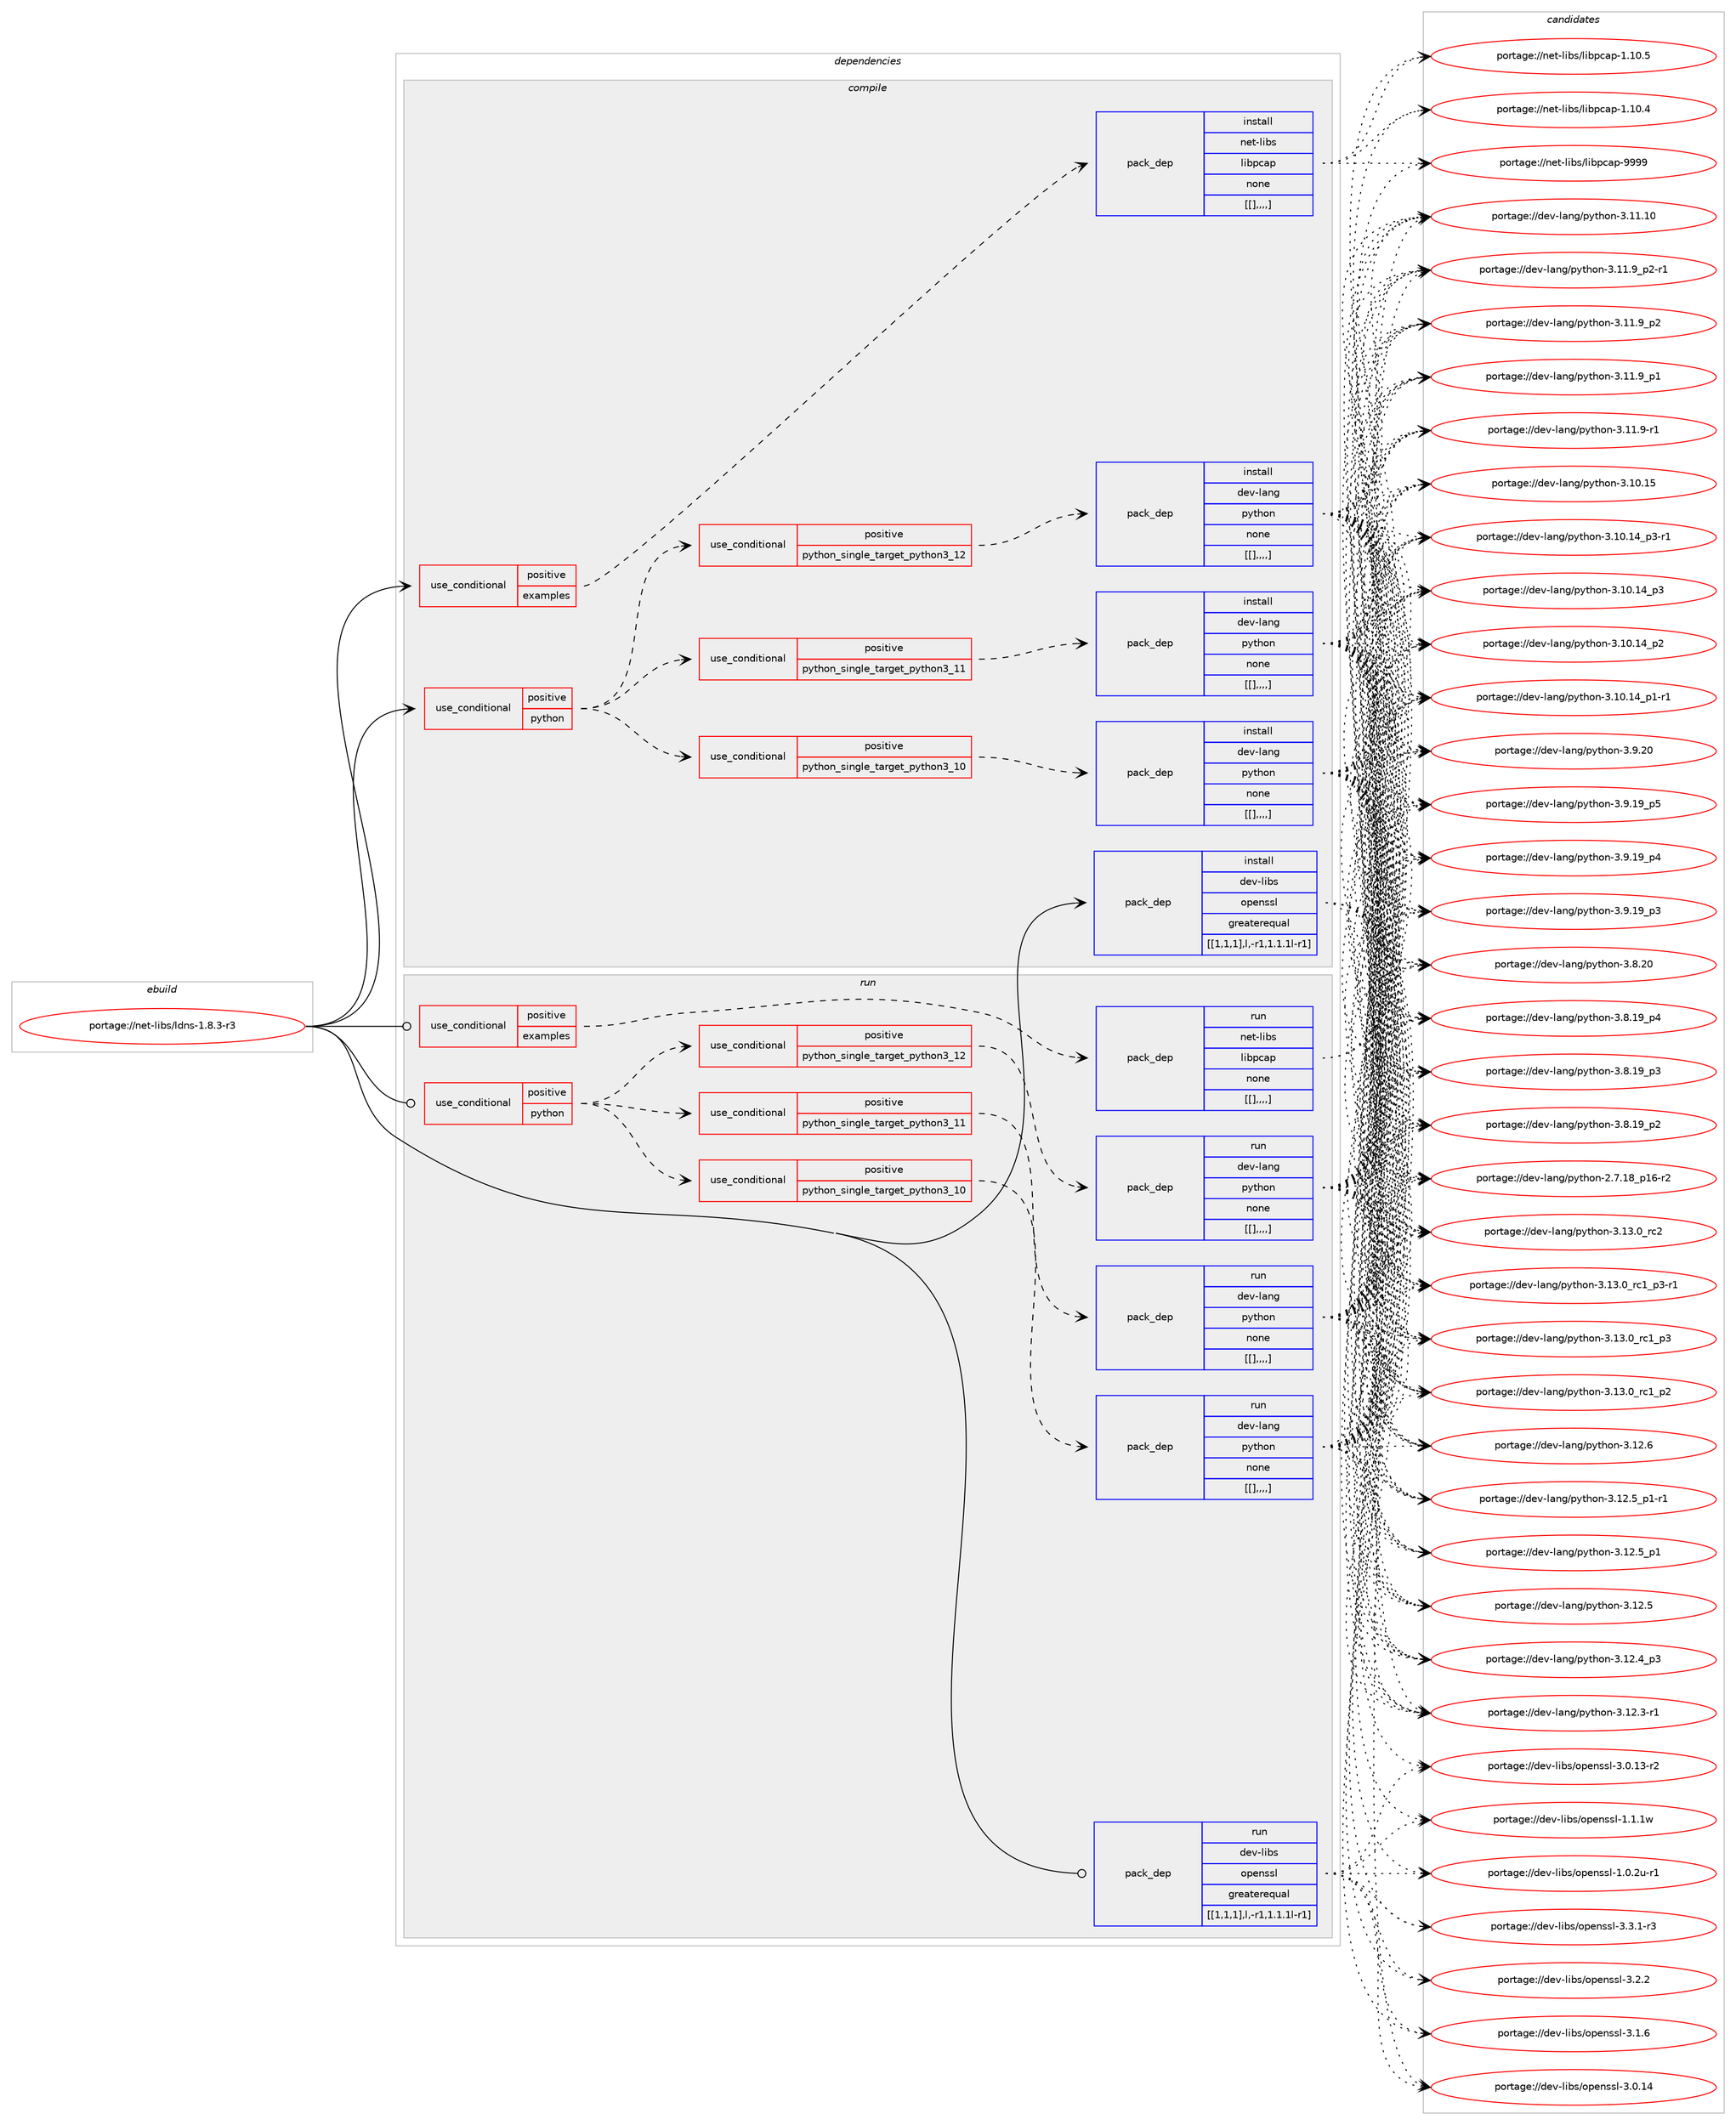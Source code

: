 digraph prolog {

# *************
# Graph options
# *************

newrank=true;
concentrate=true;
compound=true;
graph [rankdir=LR,fontname=Helvetica,fontsize=10,ranksep=1.5];#, ranksep=2.5, nodesep=0.2];
edge  [arrowhead=vee];
node  [fontname=Helvetica,fontsize=10];

# **********
# The ebuild
# **********

subgraph cluster_leftcol {
color=gray;
label=<<i>ebuild</i>>;
id [label="portage://net-libs/ldns-1.8.3-r3", color=red, width=4, href="../net-libs/ldns-1.8.3-r3.svg"];
}

# ****************
# The dependencies
# ****************

subgraph cluster_midcol {
color=gray;
label=<<i>dependencies</i>>;
subgraph cluster_compile {
fillcolor="#eeeeee";
style=filled;
label=<<i>compile</i>>;
subgraph cond98429 {
dependency378090 [label=<<TABLE BORDER="0" CELLBORDER="1" CELLSPACING="0" CELLPADDING="4"><TR><TD ROWSPAN="3" CELLPADDING="10">use_conditional</TD></TR><TR><TD>positive</TD></TR><TR><TD>examples</TD></TR></TABLE>>, shape=none, color=red];
subgraph pack276847 {
dependency378091 [label=<<TABLE BORDER="0" CELLBORDER="1" CELLSPACING="0" CELLPADDING="4" WIDTH="220"><TR><TD ROWSPAN="6" CELLPADDING="30">pack_dep</TD></TR><TR><TD WIDTH="110">install</TD></TR><TR><TD>net-libs</TD></TR><TR><TD>libpcap</TD></TR><TR><TD>none</TD></TR><TR><TD>[[],,,,]</TD></TR></TABLE>>, shape=none, color=blue];
}
dependency378090:e -> dependency378091:w [weight=20,style="dashed",arrowhead="vee"];
}
id:e -> dependency378090:w [weight=20,style="solid",arrowhead="vee"];
subgraph cond98430 {
dependency378092 [label=<<TABLE BORDER="0" CELLBORDER="1" CELLSPACING="0" CELLPADDING="4"><TR><TD ROWSPAN="3" CELLPADDING="10">use_conditional</TD></TR><TR><TD>positive</TD></TR><TR><TD>python</TD></TR></TABLE>>, shape=none, color=red];
subgraph cond98431 {
dependency378093 [label=<<TABLE BORDER="0" CELLBORDER="1" CELLSPACING="0" CELLPADDING="4"><TR><TD ROWSPAN="3" CELLPADDING="10">use_conditional</TD></TR><TR><TD>positive</TD></TR><TR><TD>python_single_target_python3_10</TD></TR></TABLE>>, shape=none, color=red];
subgraph pack276848 {
dependency378094 [label=<<TABLE BORDER="0" CELLBORDER="1" CELLSPACING="0" CELLPADDING="4" WIDTH="220"><TR><TD ROWSPAN="6" CELLPADDING="30">pack_dep</TD></TR><TR><TD WIDTH="110">install</TD></TR><TR><TD>dev-lang</TD></TR><TR><TD>python</TD></TR><TR><TD>none</TD></TR><TR><TD>[[],,,,]</TD></TR></TABLE>>, shape=none, color=blue];
}
dependency378093:e -> dependency378094:w [weight=20,style="dashed",arrowhead="vee"];
}
dependency378092:e -> dependency378093:w [weight=20,style="dashed",arrowhead="vee"];
subgraph cond98432 {
dependency378095 [label=<<TABLE BORDER="0" CELLBORDER="1" CELLSPACING="0" CELLPADDING="4"><TR><TD ROWSPAN="3" CELLPADDING="10">use_conditional</TD></TR><TR><TD>positive</TD></TR><TR><TD>python_single_target_python3_11</TD></TR></TABLE>>, shape=none, color=red];
subgraph pack276849 {
dependency378096 [label=<<TABLE BORDER="0" CELLBORDER="1" CELLSPACING="0" CELLPADDING="4" WIDTH="220"><TR><TD ROWSPAN="6" CELLPADDING="30">pack_dep</TD></TR><TR><TD WIDTH="110">install</TD></TR><TR><TD>dev-lang</TD></TR><TR><TD>python</TD></TR><TR><TD>none</TD></TR><TR><TD>[[],,,,]</TD></TR></TABLE>>, shape=none, color=blue];
}
dependency378095:e -> dependency378096:w [weight=20,style="dashed",arrowhead="vee"];
}
dependency378092:e -> dependency378095:w [weight=20,style="dashed",arrowhead="vee"];
subgraph cond98433 {
dependency378097 [label=<<TABLE BORDER="0" CELLBORDER="1" CELLSPACING="0" CELLPADDING="4"><TR><TD ROWSPAN="3" CELLPADDING="10">use_conditional</TD></TR><TR><TD>positive</TD></TR><TR><TD>python_single_target_python3_12</TD></TR></TABLE>>, shape=none, color=red];
subgraph pack276850 {
dependency378098 [label=<<TABLE BORDER="0" CELLBORDER="1" CELLSPACING="0" CELLPADDING="4" WIDTH="220"><TR><TD ROWSPAN="6" CELLPADDING="30">pack_dep</TD></TR><TR><TD WIDTH="110">install</TD></TR><TR><TD>dev-lang</TD></TR><TR><TD>python</TD></TR><TR><TD>none</TD></TR><TR><TD>[[],,,,]</TD></TR></TABLE>>, shape=none, color=blue];
}
dependency378097:e -> dependency378098:w [weight=20,style="dashed",arrowhead="vee"];
}
dependency378092:e -> dependency378097:w [weight=20,style="dashed",arrowhead="vee"];
}
id:e -> dependency378092:w [weight=20,style="solid",arrowhead="vee"];
subgraph pack276851 {
dependency378099 [label=<<TABLE BORDER="0" CELLBORDER="1" CELLSPACING="0" CELLPADDING="4" WIDTH="220"><TR><TD ROWSPAN="6" CELLPADDING="30">pack_dep</TD></TR><TR><TD WIDTH="110">install</TD></TR><TR><TD>dev-libs</TD></TR><TR><TD>openssl</TD></TR><TR><TD>greaterequal</TD></TR><TR><TD>[[1,1,1],l,-r1,1.1.1l-r1]</TD></TR></TABLE>>, shape=none, color=blue];
}
id:e -> dependency378099:w [weight=20,style="solid",arrowhead="vee"];
}
subgraph cluster_compileandrun {
fillcolor="#eeeeee";
style=filled;
label=<<i>compile and run</i>>;
}
subgraph cluster_run {
fillcolor="#eeeeee";
style=filled;
label=<<i>run</i>>;
subgraph cond98434 {
dependency378100 [label=<<TABLE BORDER="0" CELLBORDER="1" CELLSPACING="0" CELLPADDING="4"><TR><TD ROWSPAN="3" CELLPADDING="10">use_conditional</TD></TR><TR><TD>positive</TD></TR><TR><TD>examples</TD></TR></TABLE>>, shape=none, color=red];
subgraph pack276852 {
dependency378101 [label=<<TABLE BORDER="0" CELLBORDER="1" CELLSPACING="0" CELLPADDING="4" WIDTH="220"><TR><TD ROWSPAN="6" CELLPADDING="30">pack_dep</TD></TR><TR><TD WIDTH="110">run</TD></TR><TR><TD>net-libs</TD></TR><TR><TD>libpcap</TD></TR><TR><TD>none</TD></TR><TR><TD>[[],,,,]</TD></TR></TABLE>>, shape=none, color=blue];
}
dependency378100:e -> dependency378101:w [weight=20,style="dashed",arrowhead="vee"];
}
id:e -> dependency378100:w [weight=20,style="solid",arrowhead="odot"];
subgraph cond98435 {
dependency378102 [label=<<TABLE BORDER="0" CELLBORDER="1" CELLSPACING="0" CELLPADDING="4"><TR><TD ROWSPAN="3" CELLPADDING="10">use_conditional</TD></TR><TR><TD>positive</TD></TR><TR><TD>python</TD></TR></TABLE>>, shape=none, color=red];
subgraph cond98436 {
dependency378103 [label=<<TABLE BORDER="0" CELLBORDER="1" CELLSPACING="0" CELLPADDING="4"><TR><TD ROWSPAN="3" CELLPADDING="10">use_conditional</TD></TR><TR><TD>positive</TD></TR><TR><TD>python_single_target_python3_10</TD></TR></TABLE>>, shape=none, color=red];
subgraph pack276853 {
dependency378104 [label=<<TABLE BORDER="0" CELLBORDER="1" CELLSPACING="0" CELLPADDING="4" WIDTH="220"><TR><TD ROWSPAN="6" CELLPADDING="30">pack_dep</TD></TR><TR><TD WIDTH="110">run</TD></TR><TR><TD>dev-lang</TD></TR><TR><TD>python</TD></TR><TR><TD>none</TD></TR><TR><TD>[[],,,,]</TD></TR></TABLE>>, shape=none, color=blue];
}
dependency378103:e -> dependency378104:w [weight=20,style="dashed",arrowhead="vee"];
}
dependency378102:e -> dependency378103:w [weight=20,style="dashed",arrowhead="vee"];
subgraph cond98437 {
dependency378105 [label=<<TABLE BORDER="0" CELLBORDER="1" CELLSPACING="0" CELLPADDING="4"><TR><TD ROWSPAN="3" CELLPADDING="10">use_conditional</TD></TR><TR><TD>positive</TD></TR><TR><TD>python_single_target_python3_11</TD></TR></TABLE>>, shape=none, color=red];
subgraph pack276854 {
dependency378106 [label=<<TABLE BORDER="0" CELLBORDER="1" CELLSPACING="0" CELLPADDING="4" WIDTH="220"><TR><TD ROWSPAN="6" CELLPADDING="30">pack_dep</TD></TR><TR><TD WIDTH="110">run</TD></TR><TR><TD>dev-lang</TD></TR><TR><TD>python</TD></TR><TR><TD>none</TD></TR><TR><TD>[[],,,,]</TD></TR></TABLE>>, shape=none, color=blue];
}
dependency378105:e -> dependency378106:w [weight=20,style="dashed",arrowhead="vee"];
}
dependency378102:e -> dependency378105:w [weight=20,style="dashed",arrowhead="vee"];
subgraph cond98438 {
dependency378107 [label=<<TABLE BORDER="0" CELLBORDER="1" CELLSPACING="0" CELLPADDING="4"><TR><TD ROWSPAN="3" CELLPADDING="10">use_conditional</TD></TR><TR><TD>positive</TD></TR><TR><TD>python_single_target_python3_12</TD></TR></TABLE>>, shape=none, color=red];
subgraph pack276855 {
dependency378108 [label=<<TABLE BORDER="0" CELLBORDER="1" CELLSPACING="0" CELLPADDING="4" WIDTH="220"><TR><TD ROWSPAN="6" CELLPADDING="30">pack_dep</TD></TR><TR><TD WIDTH="110">run</TD></TR><TR><TD>dev-lang</TD></TR><TR><TD>python</TD></TR><TR><TD>none</TD></TR><TR><TD>[[],,,,]</TD></TR></TABLE>>, shape=none, color=blue];
}
dependency378107:e -> dependency378108:w [weight=20,style="dashed",arrowhead="vee"];
}
dependency378102:e -> dependency378107:w [weight=20,style="dashed",arrowhead="vee"];
}
id:e -> dependency378102:w [weight=20,style="solid",arrowhead="odot"];
subgraph pack276856 {
dependency378109 [label=<<TABLE BORDER="0" CELLBORDER="1" CELLSPACING="0" CELLPADDING="4" WIDTH="220"><TR><TD ROWSPAN="6" CELLPADDING="30">pack_dep</TD></TR><TR><TD WIDTH="110">run</TD></TR><TR><TD>dev-libs</TD></TR><TR><TD>openssl</TD></TR><TR><TD>greaterequal</TD></TR><TR><TD>[[1,1,1],l,-r1,1.1.1l-r1]</TD></TR></TABLE>>, shape=none, color=blue];
}
id:e -> dependency378109:w [weight=20,style="solid",arrowhead="odot"];
}
}

# **************
# The candidates
# **************

subgraph cluster_choices {
rank=same;
color=gray;
label=<<i>candidates</i>>;

subgraph choice276847 {
color=black;
nodesep=1;
choice1101011164510810598115471081059811299971124557575757 [label="portage://net-libs/libpcap-9999", color=red, width=4,href="../net-libs/libpcap-9999.svg"];
choice11010111645108105981154710810598112999711245494649484653 [label="portage://net-libs/libpcap-1.10.5", color=red, width=4,href="../net-libs/libpcap-1.10.5.svg"];
choice11010111645108105981154710810598112999711245494649484652 [label="portage://net-libs/libpcap-1.10.4", color=red, width=4,href="../net-libs/libpcap-1.10.4.svg"];
dependency378091:e -> choice1101011164510810598115471081059811299971124557575757:w [style=dotted,weight="100"];
dependency378091:e -> choice11010111645108105981154710810598112999711245494649484653:w [style=dotted,weight="100"];
dependency378091:e -> choice11010111645108105981154710810598112999711245494649484652:w [style=dotted,weight="100"];
}
subgraph choice276848 {
color=black;
nodesep=1;
choice10010111845108971101034711212111610411111045514649514648951149950 [label="portage://dev-lang/python-3.13.0_rc2", color=red, width=4,href="../dev-lang/python-3.13.0_rc2.svg"];
choice1001011184510897110103471121211161041111104551464951464895114994995112514511449 [label="portage://dev-lang/python-3.13.0_rc1_p3-r1", color=red, width=4,href="../dev-lang/python-3.13.0_rc1_p3-r1.svg"];
choice100101118451089711010347112121116104111110455146495146489511499499511251 [label="portage://dev-lang/python-3.13.0_rc1_p3", color=red, width=4,href="../dev-lang/python-3.13.0_rc1_p3.svg"];
choice100101118451089711010347112121116104111110455146495146489511499499511250 [label="portage://dev-lang/python-3.13.0_rc1_p2", color=red, width=4,href="../dev-lang/python-3.13.0_rc1_p2.svg"];
choice10010111845108971101034711212111610411111045514649504654 [label="portage://dev-lang/python-3.12.6", color=red, width=4,href="../dev-lang/python-3.12.6.svg"];
choice1001011184510897110103471121211161041111104551464950465395112494511449 [label="portage://dev-lang/python-3.12.5_p1-r1", color=red, width=4,href="../dev-lang/python-3.12.5_p1-r1.svg"];
choice100101118451089711010347112121116104111110455146495046539511249 [label="portage://dev-lang/python-3.12.5_p1", color=red, width=4,href="../dev-lang/python-3.12.5_p1.svg"];
choice10010111845108971101034711212111610411111045514649504653 [label="portage://dev-lang/python-3.12.5", color=red, width=4,href="../dev-lang/python-3.12.5.svg"];
choice100101118451089711010347112121116104111110455146495046529511251 [label="portage://dev-lang/python-3.12.4_p3", color=red, width=4,href="../dev-lang/python-3.12.4_p3.svg"];
choice100101118451089711010347112121116104111110455146495046514511449 [label="portage://dev-lang/python-3.12.3-r1", color=red, width=4,href="../dev-lang/python-3.12.3-r1.svg"];
choice1001011184510897110103471121211161041111104551464949464948 [label="portage://dev-lang/python-3.11.10", color=red, width=4,href="../dev-lang/python-3.11.10.svg"];
choice1001011184510897110103471121211161041111104551464949465795112504511449 [label="portage://dev-lang/python-3.11.9_p2-r1", color=red, width=4,href="../dev-lang/python-3.11.9_p2-r1.svg"];
choice100101118451089711010347112121116104111110455146494946579511250 [label="portage://dev-lang/python-3.11.9_p2", color=red, width=4,href="../dev-lang/python-3.11.9_p2.svg"];
choice100101118451089711010347112121116104111110455146494946579511249 [label="portage://dev-lang/python-3.11.9_p1", color=red, width=4,href="../dev-lang/python-3.11.9_p1.svg"];
choice100101118451089711010347112121116104111110455146494946574511449 [label="portage://dev-lang/python-3.11.9-r1", color=red, width=4,href="../dev-lang/python-3.11.9-r1.svg"];
choice1001011184510897110103471121211161041111104551464948464953 [label="portage://dev-lang/python-3.10.15", color=red, width=4,href="../dev-lang/python-3.10.15.svg"];
choice100101118451089711010347112121116104111110455146494846495295112514511449 [label="portage://dev-lang/python-3.10.14_p3-r1", color=red, width=4,href="../dev-lang/python-3.10.14_p3-r1.svg"];
choice10010111845108971101034711212111610411111045514649484649529511251 [label="portage://dev-lang/python-3.10.14_p3", color=red, width=4,href="../dev-lang/python-3.10.14_p3.svg"];
choice10010111845108971101034711212111610411111045514649484649529511250 [label="portage://dev-lang/python-3.10.14_p2", color=red, width=4,href="../dev-lang/python-3.10.14_p2.svg"];
choice100101118451089711010347112121116104111110455146494846495295112494511449 [label="portage://dev-lang/python-3.10.14_p1-r1", color=red, width=4,href="../dev-lang/python-3.10.14_p1-r1.svg"];
choice10010111845108971101034711212111610411111045514657465048 [label="portage://dev-lang/python-3.9.20", color=red, width=4,href="../dev-lang/python-3.9.20.svg"];
choice100101118451089711010347112121116104111110455146574649579511253 [label="portage://dev-lang/python-3.9.19_p5", color=red, width=4,href="../dev-lang/python-3.9.19_p5.svg"];
choice100101118451089711010347112121116104111110455146574649579511252 [label="portage://dev-lang/python-3.9.19_p4", color=red, width=4,href="../dev-lang/python-3.9.19_p4.svg"];
choice100101118451089711010347112121116104111110455146574649579511251 [label="portage://dev-lang/python-3.9.19_p3", color=red, width=4,href="../dev-lang/python-3.9.19_p3.svg"];
choice10010111845108971101034711212111610411111045514656465048 [label="portage://dev-lang/python-3.8.20", color=red, width=4,href="../dev-lang/python-3.8.20.svg"];
choice100101118451089711010347112121116104111110455146564649579511252 [label="portage://dev-lang/python-3.8.19_p4", color=red, width=4,href="../dev-lang/python-3.8.19_p4.svg"];
choice100101118451089711010347112121116104111110455146564649579511251 [label="portage://dev-lang/python-3.8.19_p3", color=red, width=4,href="../dev-lang/python-3.8.19_p3.svg"];
choice100101118451089711010347112121116104111110455146564649579511250 [label="portage://dev-lang/python-3.8.19_p2", color=red, width=4,href="../dev-lang/python-3.8.19_p2.svg"];
choice100101118451089711010347112121116104111110455046554649569511249544511450 [label="portage://dev-lang/python-2.7.18_p16-r2", color=red, width=4,href="../dev-lang/python-2.7.18_p16-r2.svg"];
dependency378094:e -> choice10010111845108971101034711212111610411111045514649514648951149950:w [style=dotted,weight="100"];
dependency378094:e -> choice1001011184510897110103471121211161041111104551464951464895114994995112514511449:w [style=dotted,weight="100"];
dependency378094:e -> choice100101118451089711010347112121116104111110455146495146489511499499511251:w [style=dotted,weight="100"];
dependency378094:e -> choice100101118451089711010347112121116104111110455146495146489511499499511250:w [style=dotted,weight="100"];
dependency378094:e -> choice10010111845108971101034711212111610411111045514649504654:w [style=dotted,weight="100"];
dependency378094:e -> choice1001011184510897110103471121211161041111104551464950465395112494511449:w [style=dotted,weight="100"];
dependency378094:e -> choice100101118451089711010347112121116104111110455146495046539511249:w [style=dotted,weight="100"];
dependency378094:e -> choice10010111845108971101034711212111610411111045514649504653:w [style=dotted,weight="100"];
dependency378094:e -> choice100101118451089711010347112121116104111110455146495046529511251:w [style=dotted,weight="100"];
dependency378094:e -> choice100101118451089711010347112121116104111110455146495046514511449:w [style=dotted,weight="100"];
dependency378094:e -> choice1001011184510897110103471121211161041111104551464949464948:w [style=dotted,weight="100"];
dependency378094:e -> choice1001011184510897110103471121211161041111104551464949465795112504511449:w [style=dotted,weight="100"];
dependency378094:e -> choice100101118451089711010347112121116104111110455146494946579511250:w [style=dotted,weight="100"];
dependency378094:e -> choice100101118451089711010347112121116104111110455146494946579511249:w [style=dotted,weight="100"];
dependency378094:e -> choice100101118451089711010347112121116104111110455146494946574511449:w [style=dotted,weight="100"];
dependency378094:e -> choice1001011184510897110103471121211161041111104551464948464953:w [style=dotted,weight="100"];
dependency378094:e -> choice100101118451089711010347112121116104111110455146494846495295112514511449:w [style=dotted,weight="100"];
dependency378094:e -> choice10010111845108971101034711212111610411111045514649484649529511251:w [style=dotted,weight="100"];
dependency378094:e -> choice10010111845108971101034711212111610411111045514649484649529511250:w [style=dotted,weight="100"];
dependency378094:e -> choice100101118451089711010347112121116104111110455146494846495295112494511449:w [style=dotted,weight="100"];
dependency378094:e -> choice10010111845108971101034711212111610411111045514657465048:w [style=dotted,weight="100"];
dependency378094:e -> choice100101118451089711010347112121116104111110455146574649579511253:w [style=dotted,weight="100"];
dependency378094:e -> choice100101118451089711010347112121116104111110455146574649579511252:w [style=dotted,weight="100"];
dependency378094:e -> choice100101118451089711010347112121116104111110455146574649579511251:w [style=dotted,weight="100"];
dependency378094:e -> choice10010111845108971101034711212111610411111045514656465048:w [style=dotted,weight="100"];
dependency378094:e -> choice100101118451089711010347112121116104111110455146564649579511252:w [style=dotted,weight="100"];
dependency378094:e -> choice100101118451089711010347112121116104111110455146564649579511251:w [style=dotted,weight="100"];
dependency378094:e -> choice100101118451089711010347112121116104111110455146564649579511250:w [style=dotted,weight="100"];
dependency378094:e -> choice100101118451089711010347112121116104111110455046554649569511249544511450:w [style=dotted,weight="100"];
}
subgraph choice276849 {
color=black;
nodesep=1;
choice10010111845108971101034711212111610411111045514649514648951149950 [label="portage://dev-lang/python-3.13.0_rc2", color=red, width=4,href="../dev-lang/python-3.13.0_rc2.svg"];
choice1001011184510897110103471121211161041111104551464951464895114994995112514511449 [label="portage://dev-lang/python-3.13.0_rc1_p3-r1", color=red, width=4,href="../dev-lang/python-3.13.0_rc1_p3-r1.svg"];
choice100101118451089711010347112121116104111110455146495146489511499499511251 [label="portage://dev-lang/python-3.13.0_rc1_p3", color=red, width=4,href="../dev-lang/python-3.13.0_rc1_p3.svg"];
choice100101118451089711010347112121116104111110455146495146489511499499511250 [label="portage://dev-lang/python-3.13.0_rc1_p2", color=red, width=4,href="../dev-lang/python-3.13.0_rc1_p2.svg"];
choice10010111845108971101034711212111610411111045514649504654 [label="portage://dev-lang/python-3.12.6", color=red, width=4,href="../dev-lang/python-3.12.6.svg"];
choice1001011184510897110103471121211161041111104551464950465395112494511449 [label="portage://dev-lang/python-3.12.5_p1-r1", color=red, width=4,href="../dev-lang/python-3.12.5_p1-r1.svg"];
choice100101118451089711010347112121116104111110455146495046539511249 [label="portage://dev-lang/python-3.12.5_p1", color=red, width=4,href="../dev-lang/python-3.12.5_p1.svg"];
choice10010111845108971101034711212111610411111045514649504653 [label="portage://dev-lang/python-3.12.5", color=red, width=4,href="../dev-lang/python-3.12.5.svg"];
choice100101118451089711010347112121116104111110455146495046529511251 [label="portage://dev-lang/python-3.12.4_p3", color=red, width=4,href="../dev-lang/python-3.12.4_p3.svg"];
choice100101118451089711010347112121116104111110455146495046514511449 [label="portage://dev-lang/python-3.12.3-r1", color=red, width=4,href="../dev-lang/python-3.12.3-r1.svg"];
choice1001011184510897110103471121211161041111104551464949464948 [label="portage://dev-lang/python-3.11.10", color=red, width=4,href="../dev-lang/python-3.11.10.svg"];
choice1001011184510897110103471121211161041111104551464949465795112504511449 [label="portage://dev-lang/python-3.11.9_p2-r1", color=red, width=4,href="../dev-lang/python-3.11.9_p2-r1.svg"];
choice100101118451089711010347112121116104111110455146494946579511250 [label="portage://dev-lang/python-3.11.9_p2", color=red, width=4,href="../dev-lang/python-3.11.9_p2.svg"];
choice100101118451089711010347112121116104111110455146494946579511249 [label="portage://dev-lang/python-3.11.9_p1", color=red, width=4,href="../dev-lang/python-3.11.9_p1.svg"];
choice100101118451089711010347112121116104111110455146494946574511449 [label="portage://dev-lang/python-3.11.9-r1", color=red, width=4,href="../dev-lang/python-3.11.9-r1.svg"];
choice1001011184510897110103471121211161041111104551464948464953 [label="portage://dev-lang/python-3.10.15", color=red, width=4,href="../dev-lang/python-3.10.15.svg"];
choice100101118451089711010347112121116104111110455146494846495295112514511449 [label="portage://dev-lang/python-3.10.14_p3-r1", color=red, width=4,href="../dev-lang/python-3.10.14_p3-r1.svg"];
choice10010111845108971101034711212111610411111045514649484649529511251 [label="portage://dev-lang/python-3.10.14_p3", color=red, width=4,href="../dev-lang/python-3.10.14_p3.svg"];
choice10010111845108971101034711212111610411111045514649484649529511250 [label="portage://dev-lang/python-3.10.14_p2", color=red, width=4,href="../dev-lang/python-3.10.14_p2.svg"];
choice100101118451089711010347112121116104111110455146494846495295112494511449 [label="portage://dev-lang/python-3.10.14_p1-r1", color=red, width=4,href="../dev-lang/python-3.10.14_p1-r1.svg"];
choice10010111845108971101034711212111610411111045514657465048 [label="portage://dev-lang/python-3.9.20", color=red, width=4,href="../dev-lang/python-3.9.20.svg"];
choice100101118451089711010347112121116104111110455146574649579511253 [label="portage://dev-lang/python-3.9.19_p5", color=red, width=4,href="../dev-lang/python-3.9.19_p5.svg"];
choice100101118451089711010347112121116104111110455146574649579511252 [label="portage://dev-lang/python-3.9.19_p4", color=red, width=4,href="../dev-lang/python-3.9.19_p4.svg"];
choice100101118451089711010347112121116104111110455146574649579511251 [label="portage://dev-lang/python-3.9.19_p3", color=red, width=4,href="../dev-lang/python-3.9.19_p3.svg"];
choice10010111845108971101034711212111610411111045514656465048 [label="portage://dev-lang/python-3.8.20", color=red, width=4,href="../dev-lang/python-3.8.20.svg"];
choice100101118451089711010347112121116104111110455146564649579511252 [label="portage://dev-lang/python-3.8.19_p4", color=red, width=4,href="../dev-lang/python-3.8.19_p4.svg"];
choice100101118451089711010347112121116104111110455146564649579511251 [label="portage://dev-lang/python-3.8.19_p3", color=red, width=4,href="../dev-lang/python-3.8.19_p3.svg"];
choice100101118451089711010347112121116104111110455146564649579511250 [label="portage://dev-lang/python-3.8.19_p2", color=red, width=4,href="../dev-lang/python-3.8.19_p2.svg"];
choice100101118451089711010347112121116104111110455046554649569511249544511450 [label="portage://dev-lang/python-2.7.18_p16-r2", color=red, width=4,href="../dev-lang/python-2.7.18_p16-r2.svg"];
dependency378096:e -> choice10010111845108971101034711212111610411111045514649514648951149950:w [style=dotted,weight="100"];
dependency378096:e -> choice1001011184510897110103471121211161041111104551464951464895114994995112514511449:w [style=dotted,weight="100"];
dependency378096:e -> choice100101118451089711010347112121116104111110455146495146489511499499511251:w [style=dotted,weight="100"];
dependency378096:e -> choice100101118451089711010347112121116104111110455146495146489511499499511250:w [style=dotted,weight="100"];
dependency378096:e -> choice10010111845108971101034711212111610411111045514649504654:w [style=dotted,weight="100"];
dependency378096:e -> choice1001011184510897110103471121211161041111104551464950465395112494511449:w [style=dotted,weight="100"];
dependency378096:e -> choice100101118451089711010347112121116104111110455146495046539511249:w [style=dotted,weight="100"];
dependency378096:e -> choice10010111845108971101034711212111610411111045514649504653:w [style=dotted,weight="100"];
dependency378096:e -> choice100101118451089711010347112121116104111110455146495046529511251:w [style=dotted,weight="100"];
dependency378096:e -> choice100101118451089711010347112121116104111110455146495046514511449:w [style=dotted,weight="100"];
dependency378096:e -> choice1001011184510897110103471121211161041111104551464949464948:w [style=dotted,weight="100"];
dependency378096:e -> choice1001011184510897110103471121211161041111104551464949465795112504511449:w [style=dotted,weight="100"];
dependency378096:e -> choice100101118451089711010347112121116104111110455146494946579511250:w [style=dotted,weight="100"];
dependency378096:e -> choice100101118451089711010347112121116104111110455146494946579511249:w [style=dotted,weight="100"];
dependency378096:e -> choice100101118451089711010347112121116104111110455146494946574511449:w [style=dotted,weight="100"];
dependency378096:e -> choice1001011184510897110103471121211161041111104551464948464953:w [style=dotted,weight="100"];
dependency378096:e -> choice100101118451089711010347112121116104111110455146494846495295112514511449:w [style=dotted,weight="100"];
dependency378096:e -> choice10010111845108971101034711212111610411111045514649484649529511251:w [style=dotted,weight="100"];
dependency378096:e -> choice10010111845108971101034711212111610411111045514649484649529511250:w [style=dotted,weight="100"];
dependency378096:e -> choice100101118451089711010347112121116104111110455146494846495295112494511449:w [style=dotted,weight="100"];
dependency378096:e -> choice10010111845108971101034711212111610411111045514657465048:w [style=dotted,weight="100"];
dependency378096:e -> choice100101118451089711010347112121116104111110455146574649579511253:w [style=dotted,weight="100"];
dependency378096:e -> choice100101118451089711010347112121116104111110455146574649579511252:w [style=dotted,weight="100"];
dependency378096:e -> choice100101118451089711010347112121116104111110455146574649579511251:w [style=dotted,weight="100"];
dependency378096:e -> choice10010111845108971101034711212111610411111045514656465048:w [style=dotted,weight="100"];
dependency378096:e -> choice100101118451089711010347112121116104111110455146564649579511252:w [style=dotted,weight="100"];
dependency378096:e -> choice100101118451089711010347112121116104111110455146564649579511251:w [style=dotted,weight="100"];
dependency378096:e -> choice100101118451089711010347112121116104111110455146564649579511250:w [style=dotted,weight="100"];
dependency378096:e -> choice100101118451089711010347112121116104111110455046554649569511249544511450:w [style=dotted,weight="100"];
}
subgraph choice276850 {
color=black;
nodesep=1;
choice10010111845108971101034711212111610411111045514649514648951149950 [label="portage://dev-lang/python-3.13.0_rc2", color=red, width=4,href="../dev-lang/python-3.13.0_rc2.svg"];
choice1001011184510897110103471121211161041111104551464951464895114994995112514511449 [label="portage://dev-lang/python-3.13.0_rc1_p3-r1", color=red, width=4,href="../dev-lang/python-3.13.0_rc1_p3-r1.svg"];
choice100101118451089711010347112121116104111110455146495146489511499499511251 [label="portage://dev-lang/python-3.13.0_rc1_p3", color=red, width=4,href="../dev-lang/python-3.13.0_rc1_p3.svg"];
choice100101118451089711010347112121116104111110455146495146489511499499511250 [label="portage://dev-lang/python-3.13.0_rc1_p2", color=red, width=4,href="../dev-lang/python-3.13.0_rc1_p2.svg"];
choice10010111845108971101034711212111610411111045514649504654 [label="portage://dev-lang/python-3.12.6", color=red, width=4,href="../dev-lang/python-3.12.6.svg"];
choice1001011184510897110103471121211161041111104551464950465395112494511449 [label="portage://dev-lang/python-3.12.5_p1-r1", color=red, width=4,href="../dev-lang/python-3.12.5_p1-r1.svg"];
choice100101118451089711010347112121116104111110455146495046539511249 [label="portage://dev-lang/python-3.12.5_p1", color=red, width=4,href="../dev-lang/python-3.12.5_p1.svg"];
choice10010111845108971101034711212111610411111045514649504653 [label="portage://dev-lang/python-3.12.5", color=red, width=4,href="../dev-lang/python-3.12.5.svg"];
choice100101118451089711010347112121116104111110455146495046529511251 [label="portage://dev-lang/python-3.12.4_p3", color=red, width=4,href="../dev-lang/python-3.12.4_p3.svg"];
choice100101118451089711010347112121116104111110455146495046514511449 [label="portage://dev-lang/python-3.12.3-r1", color=red, width=4,href="../dev-lang/python-3.12.3-r1.svg"];
choice1001011184510897110103471121211161041111104551464949464948 [label="portage://dev-lang/python-3.11.10", color=red, width=4,href="../dev-lang/python-3.11.10.svg"];
choice1001011184510897110103471121211161041111104551464949465795112504511449 [label="portage://dev-lang/python-3.11.9_p2-r1", color=red, width=4,href="../dev-lang/python-3.11.9_p2-r1.svg"];
choice100101118451089711010347112121116104111110455146494946579511250 [label="portage://dev-lang/python-3.11.9_p2", color=red, width=4,href="../dev-lang/python-3.11.9_p2.svg"];
choice100101118451089711010347112121116104111110455146494946579511249 [label="portage://dev-lang/python-3.11.9_p1", color=red, width=4,href="../dev-lang/python-3.11.9_p1.svg"];
choice100101118451089711010347112121116104111110455146494946574511449 [label="portage://dev-lang/python-3.11.9-r1", color=red, width=4,href="../dev-lang/python-3.11.9-r1.svg"];
choice1001011184510897110103471121211161041111104551464948464953 [label="portage://dev-lang/python-3.10.15", color=red, width=4,href="../dev-lang/python-3.10.15.svg"];
choice100101118451089711010347112121116104111110455146494846495295112514511449 [label="portage://dev-lang/python-3.10.14_p3-r1", color=red, width=4,href="../dev-lang/python-3.10.14_p3-r1.svg"];
choice10010111845108971101034711212111610411111045514649484649529511251 [label="portage://dev-lang/python-3.10.14_p3", color=red, width=4,href="../dev-lang/python-3.10.14_p3.svg"];
choice10010111845108971101034711212111610411111045514649484649529511250 [label="portage://dev-lang/python-3.10.14_p2", color=red, width=4,href="../dev-lang/python-3.10.14_p2.svg"];
choice100101118451089711010347112121116104111110455146494846495295112494511449 [label="portage://dev-lang/python-3.10.14_p1-r1", color=red, width=4,href="../dev-lang/python-3.10.14_p1-r1.svg"];
choice10010111845108971101034711212111610411111045514657465048 [label="portage://dev-lang/python-3.9.20", color=red, width=4,href="../dev-lang/python-3.9.20.svg"];
choice100101118451089711010347112121116104111110455146574649579511253 [label="portage://dev-lang/python-3.9.19_p5", color=red, width=4,href="../dev-lang/python-3.9.19_p5.svg"];
choice100101118451089711010347112121116104111110455146574649579511252 [label="portage://dev-lang/python-3.9.19_p4", color=red, width=4,href="../dev-lang/python-3.9.19_p4.svg"];
choice100101118451089711010347112121116104111110455146574649579511251 [label="portage://dev-lang/python-3.9.19_p3", color=red, width=4,href="../dev-lang/python-3.9.19_p3.svg"];
choice10010111845108971101034711212111610411111045514656465048 [label="portage://dev-lang/python-3.8.20", color=red, width=4,href="../dev-lang/python-3.8.20.svg"];
choice100101118451089711010347112121116104111110455146564649579511252 [label="portage://dev-lang/python-3.8.19_p4", color=red, width=4,href="../dev-lang/python-3.8.19_p4.svg"];
choice100101118451089711010347112121116104111110455146564649579511251 [label="portage://dev-lang/python-3.8.19_p3", color=red, width=4,href="../dev-lang/python-3.8.19_p3.svg"];
choice100101118451089711010347112121116104111110455146564649579511250 [label="portage://dev-lang/python-3.8.19_p2", color=red, width=4,href="../dev-lang/python-3.8.19_p2.svg"];
choice100101118451089711010347112121116104111110455046554649569511249544511450 [label="portage://dev-lang/python-2.7.18_p16-r2", color=red, width=4,href="../dev-lang/python-2.7.18_p16-r2.svg"];
dependency378098:e -> choice10010111845108971101034711212111610411111045514649514648951149950:w [style=dotted,weight="100"];
dependency378098:e -> choice1001011184510897110103471121211161041111104551464951464895114994995112514511449:w [style=dotted,weight="100"];
dependency378098:e -> choice100101118451089711010347112121116104111110455146495146489511499499511251:w [style=dotted,weight="100"];
dependency378098:e -> choice100101118451089711010347112121116104111110455146495146489511499499511250:w [style=dotted,weight="100"];
dependency378098:e -> choice10010111845108971101034711212111610411111045514649504654:w [style=dotted,weight="100"];
dependency378098:e -> choice1001011184510897110103471121211161041111104551464950465395112494511449:w [style=dotted,weight="100"];
dependency378098:e -> choice100101118451089711010347112121116104111110455146495046539511249:w [style=dotted,weight="100"];
dependency378098:e -> choice10010111845108971101034711212111610411111045514649504653:w [style=dotted,weight="100"];
dependency378098:e -> choice100101118451089711010347112121116104111110455146495046529511251:w [style=dotted,weight="100"];
dependency378098:e -> choice100101118451089711010347112121116104111110455146495046514511449:w [style=dotted,weight="100"];
dependency378098:e -> choice1001011184510897110103471121211161041111104551464949464948:w [style=dotted,weight="100"];
dependency378098:e -> choice1001011184510897110103471121211161041111104551464949465795112504511449:w [style=dotted,weight="100"];
dependency378098:e -> choice100101118451089711010347112121116104111110455146494946579511250:w [style=dotted,weight="100"];
dependency378098:e -> choice100101118451089711010347112121116104111110455146494946579511249:w [style=dotted,weight="100"];
dependency378098:e -> choice100101118451089711010347112121116104111110455146494946574511449:w [style=dotted,weight="100"];
dependency378098:e -> choice1001011184510897110103471121211161041111104551464948464953:w [style=dotted,weight="100"];
dependency378098:e -> choice100101118451089711010347112121116104111110455146494846495295112514511449:w [style=dotted,weight="100"];
dependency378098:e -> choice10010111845108971101034711212111610411111045514649484649529511251:w [style=dotted,weight="100"];
dependency378098:e -> choice10010111845108971101034711212111610411111045514649484649529511250:w [style=dotted,weight="100"];
dependency378098:e -> choice100101118451089711010347112121116104111110455146494846495295112494511449:w [style=dotted,weight="100"];
dependency378098:e -> choice10010111845108971101034711212111610411111045514657465048:w [style=dotted,weight="100"];
dependency378098:e -> choice100101118451089711010347112121116104111110455146574649579511253:w [style=dotted,weight="100"];
dependency378098:e -> choice100101118451089711010347112121116104111110455146574649579511252:w [style=dotted,weight="100"];
dependency378098:e -> choice100101118451089711010347112121116104111110455146574649579511251:w [style=dotted,weight="100"];
dependency378098:e -> choice10010111845108971101034711212111610411111045514656465048:w [style=dotted,weight="100"];
dependency378098:e -> choice100101118451089711010347112121116104111110455146564649579511252:w [style=dotted,weight="100"];
dependency378098:e -> choice100101118451089711010347112121116104111110455146564649579511251:w [style=dotted,weight="100"];
dependency378098:e -> choice100101118451089711010347112121116104111110455146564649579511250:w [style=dotted,weight="100"];
dependency378098:e -> choice100101118451089711010347112121116104111110455046554649569511249544511450:w [style=dotted,weight="100"];
}
subgraph choice276851 {
color=black;
nodesep=1;
choice1001011184510810598115471111121011101151151084551465146494511451 [label="portage://dev-libs/openssl-3.3.1-r3", color=red, width=4,href="../dev-libs/openssl-3.3.1-r3.svg"];
choice100101118451081059811547111112101110115115108455146504650 [label="portage://dev-libs/openssl-3.2.2", color=red, width=4,href="../dev-libs/openssl-3.2.2.svg"];
choice100101118451081059811547111112101110115115108455146494654 [label="portage://dev-libs/openssl-3.1.6", color=red, width=4,href="../dev-libs/openssl-3.1.6.svg"];
choice10010111845108105981154711111210111011511510845514648464952 [label="portage://dev-libs/openssl-3.0.14", color=red, width=4,href="../dev-libs/openssl-3.0.14.svg"];
choice100101118451081059811547111112101110115115108455146484649514511450 [label="portage://dev-libs/openssl-3.0.13-r2", color=red, width=4,href="../dev-libs/openssl-3.0.13-r2.svg"];
choice100101118451081059811547111112101110115115108454946494649119 [label="portage://dev-libs/openssl-1.1.1w", color=red, width=4,href="../dev-libs/openssl-1.1.1w.svg"];
choice1001011184510810598115471111121011101151151084549464846501174511449 [label="portage://dev-libs/openssl-1.0.2u-r1", color=red, width=4,href="../dev-libs/openssl-1.0.2u-r1.svg"];
dependency378099:e -> choice1001011184510810598115471111121011101151151084551465146494511451:w [style=dotted,weight="100"];
dependency378099:e -> choice100101118451081059811547111112101110115115108455146504650:w [style=dotted,weight="100"];
dependency378099:e -> choice100101118451081059811547111112101110115115108455146494654:w [style=dotted,weight="100"];
dependency378099:e -> choice10010111845108105981154711111210111011511510845514648464952:w [style=dotted,weight="100"];
dependency378099:e -> choice100101118451081059811547111112101110115115108455146484649514511450:w [style=dotted,weight="100"];
dependency378099:e -> choice100101118451081059811547111112101110115115108454946494649119:w [style=dotted,weight="100"];
dependency378099:e -> choice1001011184510810598115471111121011101151151084549464846501174511449:w [style=dotted,weight="100"];
}
subgraph choice276852 {
color=black;
nodesep=1;
choice1101011164510810598115471081059811299971124557575757 [label="portage://net-libs/libpcap-9999", color=red, width=4,href="../net-libs/libpcap-9999.svg"];
choice11010111645108105981154710810598112999711245494649484653 [label="portage://net-libs/libpcap-1.10.5", color=red, width=4,href="../net-libs/libpcap-1.10.5.svg"];
choice11010111645108105981154710810598112999711245494649484652 [label="portage://net-libs/libpcap-1.10.4", color=red, width=4,href="../net-libs/libpcap-1.10.4.svg"];
dependency378101:e -> choice1101011164510810598115471081059811299971124557575757:w [style=dotted,weight="100"];
dependency378101:e -> choice11010111645108105981154710810598112999711245494649484653:w [style=dotted,weight="100"];
dependency378101:e -> choice11010111645108105981154710810598112999711245494649484652:w [style=dotted,weight="100"];
}
subgraph choice276853 {
color=black;
nodesep=1;
choice10010111845108971101034711212111610411111045514649514648951149950 [label="portage://dev-lang/python-3.13.0_rc2", color=red, width=4,href="../dev-lang/python-3.13.0_rc2.svg"];
choice1001011184510897110103471121211161041111104551464951464895114994995112514511449 [label="portage://dev-lang/python-3.13.0_rc1_p3-r1", color=red, width=4,href="../dev-lang/python-3.13.0_rc1_p3-r1.svg"];
choice100101118451089711010347112121116104111110455146495146489511499499511251 [label="portage://dev-lang/python-3.13.0_rc1_p3", color=red, width=4,href="../dev-lang/python-3.13.0_rc1_p3.svg"];
choice100101118451089711010347112121116104111110455146495146489511499499511250 [label="portage://dev-lang/python-3.13.0_rc1_p2", color=red, width=4,href="../dev-lang/python-3.13.0_rc1_p2.svg"];
choice10010111845108971101034711212111610411111045514649504654 [label="portage://dev-lang/python-3.12.6", color=red, width=4,href="../dev-lang/python-3.12.6.svg"];
choice1001011184510897110103471121211161041111104551464950465395112494511449 [label="portage://dev-lang/python-3.12.5_p1-r1", color=red, width=4,href="../dev-lang/python-3.12.5_p1-r1.svg"];
choice100101118451089711010347112121116104111110455146495046539511249 [label="portage://dev-lang/python-3.12.5_p1", color=red, width=4,href="../dev-lang/python-3.12.5_p1.svg"];
choice10010111845108971101034711212111610411111045514649504653 [label="portage://dev-lang/python-3.12.5", color=red, width=4,href="../dev-lang/python-3.12.5.svg"];
choice100101118451089711010347112121116104111110455146495046529511251 [label="portage://dev-lang/python-3.12.4_p3", color=red, width=4,href="../dev-lang/python-3.12.4_p3.svg"];
choice100101118451089711010347112121116104111110455146495046514511449 [label="portage://dev-lang/python-3.12.3-r1", color=red, width=4,href="../dev-lang/python-3.12.3-r1.svg"];
choice1001011184510897110103471121211161041111104551464949464948 [label="portage://dev-lang/python-3.11.10", color=red, width=4,href="../dev-lang/python-3.11.10.svg"];
choice1001011184510897110103471121211161041111104551464949465795112504511449 [label="portage://dev-lang/python-3.11.9_p2-r1", color=red, width=4,href="../dev-lang/python-3.11.9_p2-r1.svg"];
choice100101118451089711010347112121116104111110455146494946579511250 [label="portage://dev-lang/python-3.11.9_p2", color=red, width=4,href="../dev-lang/python-3.11.9_p2.svg"];
choice100101118451089711010347112121116104111110455146494946579511249 [label="portage://dev-lang/python-3.11.9_p1", color=red, width=4,href="../dev-lang/python-3.11.9_p1.svg"];
choice100101118451089711010347112121116104111110455146494946574511449 [label="portage://dev-lang/python-3.11.9-r1", color=red, width=4,href="../dev-lang/python-3.11.9-r1.svg"];
choice1001011184510897110103471121211161041111104551464948464953 [label="portage://dev-lang/python-3.10.15", color=red, width=4,href="../dev-lang/python-3.10.15.svg"];
choice100101118451089711010347112121116104111110455146494846495295112514511449 [label="portage://dev-lang/python-3.10.14_p3-r1", color=red, width=4,href="../dev-lang/python-3.10.14_p3-r1.svg"];
choice10010111845108971101034711212111610411111045514649484649529511251 [label="portage://dev-lang/python-3.10.14_p3", color=red, width=4,href="../dev-lang/python-3.10.14_p3.svg"];
choice10010111845108971101034711212111610411111045514649484649529511250 [label="portage://dev-lang/python-3.10.14_p2", color=red, width=4,href="../dev-lang/python-3.10.14_p2.svg"];
choice100101118451089711010347112121116104111110455146494846495295112494511449 [label="portage://dev-lang/python-3.10.14_p1-r1", color=red, width=4,href="../dev-lang/python-3.10.14_p1-r1.svg"];
choice10010111845108971101034711212111610411111045514657465048 [label="portage://dev-lang/python-3.9.20", color=red, width=4,href="../dev-lang/python-3.9.20.svg"];
choice100101118451089711010347112121116104111110455146574649579511253 [label="portage://dev-lang/python-3.9.19_p5", color=red, width=4,href="../dev-lang/python-3.9.19_p5.svg"];
choice100101118451089711010347112121116104111110455146574649579511252 [label="portage://dev-lang/python-3.9.19_p4", color=red, width=4,href="../dev-lang/python-3.9.19_p4.svg"];
choice100101118451089711010347112121116104111110455146574649579511251 [label="portage://dev-lang/python-3.9.19_p3", color=red, width=4,href="../dev-lang/python-3.9.19_p3.svg"];
choice10010111845108971101034711212111610411111045514656465048 [label="portage://dev-lang/python-3.8.20", color=red, width=4,href="../dev-lang/python-3.8.20.svg"];
choice100101118451089711010347112121116104111110455146564649579511252 [label="portage://dev-lang/python-3.8.19_p4", color=red, width=4,href="../dev-lang/python-3.8.19_p4.svg"];
choice100101118451089711010347112121116104111110455146564649579511251 [label="portage://dev-lang/python-3.8.19_p3", color=red, width=4,href="../dev-lang/python-3.8.19_p3.svg"];
choice100101118451089711010347112121116104111110455146564649579511250 [label="portage://dev-lang/python-3.8.19_p2", color=red, width=4,href="../dev-lang/python-3.8.19_p2.svg"];
choice100101118451089711010347112121116104111110455046554649569511249544511450 [label="portage://dev-lang/python-2.7.18_p16-r2", color=red, width=4,href="../dev-lang/python-2.7.18_p16-r2.svg"];
dependency378104:e -> choice10010111845108971101034711212111610411111045514649514648951149950:w [style=dotted,weight="100"];
dependency378104:e -> choice1001011184510897110103471121211161041111104551464951464895114994995112514511449:w [style=dotted,weight="100"];
dependency378104:e -> choice100101118451089711010347112121116104111110455146495146489511499499511251:w [style=dotted,weight="100"];
dependency378104:e -> choice100101118451089711010347112121116104111110455146495146489511499499511250:w [style=dotted,weight="100"];
dependency378104:e -> choice10010111845108971101034711212111610411111045514649504654:w [style=dotted,weight="100"];
dependency378104:e -> choice1001011184510897110103471121211161041111104551464950465395112494511449:w [style=dotted,weight="100"];
dependency378104:e -> choice100101118451089711010347112121116104111110455146495046539511249:w [style=dotted,weight="100"];
dependency378104:e -> choice10010111845108971101034711212111610411111045514649504653:w [style=dotted,weight="100"];
dependency378104:e -> choice100101118451089711010347112121116104111110455146495046529511251:w [style=dotted,weight="100"];
dependency378104:e -> choice100101118451089711010347112121116104111110455146495046514511449:w [style=dotted,weight="100"];
dependency378104:e -> choice1001011184510897110103471121211161041111104551464949464948:w [style=dotted,weight="100"];
dependency378104:e -> choice1001011184510897110103471121211161041111104551464949465795112504511449:w [style=dotted,weight="100"];
dependency378104:e -> choice100101118451089711010347112121116104111110455146494946579511250:w [style=dotted,weight="100"];
dependency378104:e -> choice100101118451089711010347112121116104111110455146494946579511249:w [style=dotted,weight="100"];
dependency378104:e -> choice100101118451089711010347112121116104111110455146494946574511449:w [style=dotted,weight="100"];
dependency378104:e -> choice1001011184510897110103471121211161041111104551464948464953:w [style=dotted,weight="100"];
dependency378104:e -> choice100101118451089711010347112121116104111110455146494846495295112514511449:w [style=dotted,weight="100"];
dependency378104:e -> choice10010111845108971101034711212111610411111045514649484649529511251:w [style=dotted,weight="100"];
dependency378104:e -> choice10010111845108971101034711212111610411111045514649484649529511250:w [style=dotted,weight="100"];
dependency378104:e -> choice100101118451089711010347112121116104111110455146494846495295112494511449:w [style=dotted,weight="100"];
dependency378104:e -> choice10010111845108971101034711212111610411111045514657465048:w [style=dotted,weight="100"];
dependency378104:e -> choice100101118451089711010347112121116104111110455146574649579511253:w [style=dotted,weight="100"];
dependency378104:e -> choice100101118451089711010347112121116104111110455146574649579511252:w [style=dotted,weight="100"];
dependency378104:e -> choice100101118451089711010347112121116104111110455146574649579511251:w [style=dotted,weight="100"];
dependency378104:e -> choice10010111845108971101034711212111610411111045514656465048:w [style=dotted,weight="100"];
dependency378104:e -> choice100101118451089711010347112121116104111110455146564649579511252:w [style=dotted,weight="100"];
dependency378104:e -> choice100101118451089711010347112121116104111110455146564649579511251:w [style=dotted,weight="100"];
dependency378104:e -> choice100101118451089711010347112121116104111110455146564649579511250:w [style=dotted,weight="100"];
dependency378104:e -> choice100101118451089711010347112121116104111110455046554649569511249544511450:w [style=dotted,weight="100"];
}
subgraph choice276854 {
color=black;
nodesep=1;
choice10010111845108971101034711212111610411111045514649514648951149950 [label="portage://dev-lang/python-3.13.0_rc2", color=red, width=4,href="../dev-lang/python-3.13.0_rc2.svg"];
choice1001011184510897110103471121211161041111104551464951464895114994995112514511449 [label="portage://dev-lang/python-3.13.0_rc1_p3-r1", color=red, width=4,href="../dev-lang/python-3.13.0_rc1_p3-r1.svg"];
choice100101118451089711010347112121116104111110455146495146489511499499511251 [label="portage://dev-lang/python-3.13.0_rc1_p3", color=red, width=4,href="../dev-lang/python-3.13.0_rc1_p3.svg"];
choice100101118451089711010347112121116104111110455146495146489511499499511250 [label="portage://dev-lang/python-3.13.0_rc1_p2", color=red, width=4,href="../dev-lang/python-3.13.0_rc1_p2.svg"];
choice10010111845108971101034711212111610411111045514649504654 [label="portage://dev-lang/python-3.12.6", color=red, width=4,href="../dev-lang/python-3.12.6.svg"];
choice1001011184510897110103471121211161041111104551464950465395112494511449 [label="portage://dev-lang/python-3.12.5_p1-r1", color=red, width=4,href="../dev-lang/python-3.12.5_p1-r1.svg"];
choice100101118451089711010347112121116104111110455146495046539511249 [label="portage://dev-lang/python-3.12.5_p1", color=red, width=4,href="../dev-lang/python-3.12.5_p1.svg"];
choice10010111845108971101034711212111610411111045514649504653 [label="portage://dev-lang/python-3.12.5", color=red, width=4,href="../dev-lang/python-3.12.5.svg"];
choice100101118451089711010347112121116104111110455146495046529511251 [label="portage://dev-lang/python-3.12.4_p3", color=red, width=4,href="../dev-lang/python-3.12.4_p3.svg"];
choice100101118451089711010347112121116104111110455146495046514511449 [label="portage://dev-lang/python-3.12.3-r1", color=red, width=4,href="../dev-lang/python-3.12.3-r1.svg"];
choice1001011184510897110103471121211161041111104551464949464948 [label="portage://dev-lang/python-3.11.10", color=red, width=4,href="../dev-lang/python-3.11.10.svg"];
choice1001011184510897110103471121211161041111104551464949465795112504511449 [label="portage://dev-lang/python-3.11.9_p2-r1", color=red, width=4,href="../dev-lang/python-3.11.9_p2-r1.svg"];
choice100101118451089711010347112121116104111110455146494946579511250 [label="portage://dev-lang/python-3.11.9_p2", color=red, width=4,href="../dev-lang/python-3.11.9_p2.svg"];
choice100101118451089711010347112121116104111110455146494946579511249 [label="portage://dev-lang/python-3.11.9_p1", color=red, width=4,href="../dev-lang/python-3.11.9_p1.svg"];
choice100101118451089711010347112121116104111110455146494946574511449 [label="portage://dev-lang/python-3.11.9-r1", color=red, width=4,href="../dev-lang/python-3.11.9-r1.svg"];
choice1001011184510897110103471121211161041111104551464948464953 [label="portage://dev-lang/python-3.10.15", color=red, width=4,href="../dev-lang/python-3.10.15.svg"];
choice100101118451089711010347112121116104111110455146494846495295112514511449 [label="portage://dev-lang/python-3.10.14_p3-r1", color=red, width=4,href="../dev-lang/python-3.10.14_p3-r1.svg"];
choice10010111845108971101034711212111610411111045514649484649529511251 [label="portage://dev-lang/python-3.10.14_p3", color=red, width=4,href="../dev-lang/python-3.10.14_p3.svg"];
choice10010111845108971101034711212111610411111045514649484649529511250 [label="portage://dev-lang/python-3.10.14_p2", color=red, width=4,href="../dev-lang/python-3.10.14_p2.svg"];
choice100101118451089711010347112121116104111110455146494846495295112494511449 [label="portage://dev-lang/python-3.10.14_p1-r1", color=red, width=4,href="../dev-lang/python-3.10.14_p1-r1.svg"];
choice10010111845108971101034711212111610411111045514657465048 [label="portage://dev-lang/python-3.9.20", color=red, width=4,href="../dev-lang/python-3.9.20.svg"];
choice100101118451089711010347112121116104111110455146574649579511253 [label="portage://dev-lang/python-3.9.19_p5", color=red, width=4,href="../dev-lang/python-3.9.19_p5.svg"];
choice100101118451089711010347112121116104111110455146574649579511252 [label="portage://dev-lang/python-3.9.19_p4", color=red, width=4,href="../dev-lang/python-3.9.19_p4.svg"];
choice100101118451089711010347112121116104111110455146574649579511251 [label="portage://dev-lang/python-3.9.19_p3", color=red, width=4,href="../dev-lang/python-3.9.19_p3.svg"];
choice10010111845108971101034711212111610411111045514656465048 [label="portage://dev-lang/python-3.8.20", color=red, width=4,href="../dev-lang/python-3.8.20.svg"];
choice100101118451089711010347112121116104111110455146564649579511252 [label="portage://dev-lang/python-3.8.19_p4", color=red, width=4,href="../dev-lang/python-3.8.19_p4.svg"];
choice100101118451089711010347112121116104111110455146564649579511251 [label="portage://dev-lang/python-3.8.19_p3", color=red, width=4,href="../dev-lang/python-3.8.19_p3.svg"];
choice100101118451089711010347112121116104111110455146564649579511250 [label="portage://dev-lang/python-3.8.19_p2", color=red, width=4,href="../dev-lang/python-3.8.19_p2.svg"];
choice100101118451089711010347112121116104111110455046554649569511249544511450 [label="portage://dev-lang/python-2.7.18_p16-r2", color=red, width=4,href="../dev-lang/python-2.7.18_p16-r2.svg"];
dependency378106:e -> choice10010111845108971101034711212111610411111045514649514648951149950:w [style=dotted,weight="100"];
dependency378106:e -> choice1001011184510897110103471121211161041111104551464951464895114994995112514511449:w [style=dotted,weight="100"];
dependency378106:e -> choice100101118451089711010347112121116104111110455146495146489511499499511251:w [style=dotted,weight="100"];
dependency378106:e -> choice100101118451089711010347112121116104111110455146495146489511499499511250:w [style=dotted,weight="100"];
dependency378106:e -> choice10010111845108971101034711212111610411111045514649504654:w [style=dotted,weight="100"];
dependency378106:e -> choice1001011184510897110103471121211161041111104551464950465395112494511449:w [style=dotted,weight="100"];
dependency378106:e -> choice100101118451089711010347112121116104111110455146495046539511249:w [style=dotted,weight="100"];
dependency378106:e -> choice10010111845108971101034711212111610411111045514649504653:w [style=dotted,weight="100"];
dependency378106:e -> choice100101118451089711010347112121116104111110455146495046529511251:w [style=dotted,weight="100"];
dependency378106:e -> choice100101118451089711010347112121116104111110455146495046514511449:w [style=dotted,weight="100"];
dependency378106:e -> choice1001011184510897110103471121211161041111104551464949464948:w [style=dotted,weight="100"];
dependency378106:e -> choice1001011184510897110103471121211161041111104551464949465795112504511449:w [style=dotted,weight="100"];
dependency378106:e -> choice100101118451089711010347112121116104111110455146494946579511250:w [style=dotted,weight="100"];
dependency378106:e -> choice100101118451089711010347112121116104111110455146494946579511249:w [style=dotted,weight="100"];
dependency378106:e -> choice100101118451089711010347112121116104111110455146494946574511449:w [style=dotted,weight="100"];
dependency378106:e -> choice1001011184510897110103471121211161041111104551464948464953:w [style=dotted,weight="100"];
dependency378106:e -> choice100101118451089711010347112121116104111110455146494846495295112514511449:w [style=dotted,weight="100"];
dependency378106:e -> choice10010111845108971101034711212111610411111045514649484649529511251:w [style=dotted,weight="100"];
dependency378106:e -> choice10010111845108971101034711212111610411111045514649484649529511250:w [style=dotted,weight="100"];
dependency378106:e -> choice100101118451089711010347112121116104111110455146494846495295112494511449:w [style=dotted,weight="100"];
dependency378106:e -> choice10010111845108971101034711212111610411111045514657465048:w [style=dotted,weight="100"];
dependency378106:e -> choice100101118451089711010347112121116104111110455146574649579511253:w [style=dotted,weight="100"];
dependency378106:e -> choice100101118451089711010347112121116104111110455146574649579511252:w [style=dotted,weight="100"];
dependency378106:e -> choice100101118451089711010347112121116104111110455146574649579511251:w [style=dotted,weight="100"];
dependency378106:e -> choice10010111845108971101034711212111610411111045514656465048:w [style=dotted,weight="100"];
dependency378106:e -> choice100101118451089711010347112121116104111110455146564649579511252:w [style=dotted,weight="100"];
dependency378106:e -> choice100101118451089711010347112121116104111110455146564649579511251:w [style=dotted,weight="100"];
dependency378106:e -> choice100101118451089711010347112121116104111110455146564649579511250:w [style=dotted,weight="100"];
dependency378106:e -> choice100101118451089711010347112121116104111110455046554649569511249544511450:w [style=dotted,weight="100"];
}
subgraph choice276855 {
color=black;
nodesep=1;
choice10010111845108971101034711212111610411111045514649514648951149950 [label="portage://dev-lang/python-3.13.0_rc2", color=red, width=4,href="../dev-lang/python-3.13.0_rc2.svg"];
choice1001011184510897110103471121211161041111104551464951464895114994995112514511449 [label="portage://dev-lang/python-3.13.0_rc1_p3-r1", color=red, width=4,href="../dev-lang/python-3.13.0_rc1_p3-r1.svg"];
choice100101118451089711010347112121116104111110455146495146489511499499511251 [label="portage://dev-lang/python-3.13.0_rc1_p3", color=red, width=4,href="../dev-lang/python-3.13.0_rc1_p3.svg"];
choice100101118451089711010347112121116104111110455146495146489511499499511250 [label="portage://dev-lang/python-3.13.0_rc1_p2", color=red, width=4,href="../dev-lang/python-3.13.0_rc1_p2.svg"];
choice10010111845108971101034711212111610411111045514649504654 [label="portage://dev-lang/python-3.12.6", color=red, width=4,href="../dev-lang/python-3.12.6.svg"];
choice1001011184510897110103471121211161041111104551464950465395112494511449 [label="portage://dev-lang/python-3.12.5_p1-r1", color=red, width=4,href="../dev-lang/python-3.12.5_p1-r1.svg"];
choice100101118451089711010347112121116104111110455146495046539511249 [label="portage://dev-lang/python-3.12.5_p1", color=red, width=4,href="../dev-lang/python-3.12.5_p1.svg"];
choice10010111845108971101034711212111610411111045514649504653 [label="portage://dev-lang/python-3.12.5", color=red, width=4,href="../dev-lang/python-3.12.5.svg"];
choice100101118451089711010347112121116104111110455146495046529511251 [label="portage://dev-lang/python-3.12.4_p3", color=red, width=4,href="../dev-lang/python-3.12.4_p3.svg"];
choice100101118451089711010347112121116104111110455146495046514511449 [label="portage://dev-lang/python-3.12.3-r1", color=red, width=4,href="../dev-lang/python-3.12.3-r1.svg"];
choice1001011184510897110103471121211161041111104551464949464948 [label="portage://dev-lang/python-3.11.10", color=red, width=4,href="../dev-lang/python-3.11.10.svg"];
choice1001011184510897110103471121211161041111104551464949465795112504511449 [label="portage://dev-lang/python-3.11.9_p2-r1", color=red, width=4,href="../dev-lang/python-3.11.9_p2-r1.svg"];
choice100101118451089711010347112121116104111110455146494946579511250 [label="portage://dev-lang/python-3.11.9_p2", color=red, width=4,href="../dev-lang/python-3.11.9_p2.svg"];
choice100101118451089711010347112121116104111110455146494946579511249 [label="portage://dev-lang/python-3.11.9_p1", color=red, width=4,href="../dev-lang/python-3.11.9_p1.svg"];
choice100101118451089711010347112121116104111110455146494946574511449 [label="portage://dev-lang/python-3.11.9-r1", color=red, width=4,href="../dev-lang/python-3.11.9-r1.svg"];
choice1001011184510897110103471121211161041111104551464948464953 [label="portage://dev-lang/python-3.10.15", color=red, width=4,href="../dev-lang/python-3.10.15.svg"];
choice100101118451089711010347112121116104111110455146494846495295112514511449 [label="portage://dev-lang/python-3.10.14_p3-r1", color=red, width=4,href="../dev-lang/python-3.10.14_p3-r1.svg"];
choice10010111845108971101034711212111610411111045514649484649529511251 [label="portage://dev-lang/python-3.10.14_p3", color=red, width=4,href="../dev-lang/python-3.10.14_p3.svg"];
choice10010111845108971101034711212111610411111045514649484649529511250 [label="portage://dev-lang/python-3.10.14_p2", color=red, width=4,href="../dev-lang/python-3.10.14_p2.svg"];
choice100101118451089711010347112121116104111110455146494846495295112494511449 [label="portage://dev-lang/python-3.10.14_p1-r1", color=red, width=4,href="../dev-lang/python-3.10.14_p1-r1.svg"];
choice10010111845108971101034711212111610411111045514657465048 [label="portage://dev-lang/python-3.9.20", color=red, width=4,href="../dev-lang/python-3.9.20.svg"];
choice100101118451089711010347112121116104111110455146574649579511253 [label="portage://dev-lang/python-3.9.19_p5", color=red, width=4,href="../dev-lang/python-3.9.19_p5.svg"];
choice100101118451089711010347112121116104111110455146574649579511252 [label="portage://dev-lang/python-3.9.19_p4", color=red, width=4,href="../dev-lang/python-3.9.19_p4.svg"];
choice100101118451089711010347112121116104111110455146574649579511251 [label="portage://dev-lang/python-3.9.19_p3", color=red, width=4,href="../dev-lang/python-3.9.19_p3.svg"];
choice10010111845108971101034711212111610411111045514656465048 [label="portage://dev-lang/python-3.8.20", color=red, width=4,href="../dev-lang/python-3.8.20.svg"];
choice100101118451089711010347112121116104111110455146564649579511252 [label="portage://dev-lang/python-3.8.19_p4", color=red, width=4,href="../dev-lang/python-3.8.19_p4.svg"];
choice100101118451089711010347112121116104111110455146564649579511251 [label="portage://dev-lang/python-3.8.19_p3", color=red, width=4,href="../dev-lang/python-3.8.19_p3.svg"];
choice100101118451089711010347112121116104111110455146564649579511250 [label="portage://dev-lang/python-3.8.19_p2", color=red, width=4,href="../dev-lang/python-3.8.19_p2.svg"];
choice100101118451089711010347112121116104111110455046554649569511249544511450 [label="portage://dev-lang/python-2.7.18_p16-r2", color=red, width=4,href="../dev-lang/python-2.7.18_p16-r2.svg"];
dependency378108:e -> choice10010111845108971101034711212111610411111045514649514648951149950:w [style=dotted,weight="100"];
dependency378108:e -> choice1001011184510897110103471121211161041111104551464951464895114994995112514511449:w [style=dotted,weight="100"];
dependency378108:e -> choice100101118451089711010347112121116104111110455146495146489511499499511251:w [style=dotted,weight="100"];
dependency378108:e -> choice100101118451089711010347112121116104111110455146495146489511499499511250:w [style=dotted,weight="100"];
dependency378108:e -> choice10010111845108971101034711212111610411111045514649504654:w [style=dotted,weight="100"];
dependency378108:e -> choice1001011184510897110103471121211161041111104551464950465395112494511449:w [style=dotted,weight="100"];
dependency378108:e -> choice100101118451089711010347112121116104111110455146495046539511249:w [style=dotted,weight="100"];
dependency378108:e -> choice10010111845108971101034711212111610411111045514649504653:w [style=dotted,weight="100"];
dependency378108:e -> choice100101118451089711010347112121116104111110455146495046529511251:w [style=dotted,weight="100"];
dependency378108:e -> choice100101118451089711010347112121116104111110455146495046514511449:w [style=dotted,weight="100"];
dependency378108:e -> choice1001011184510897110103471121211161041111104551464949464948:w [style=dotted,weight="100"];
dependency378108:e -> choice1001011184510897110103471121211161041111104551464949465795112504511449:w [style=dotted,weight="100"];
dependency378108:e -> choice100101118451089711010347112121116104111110455146494946579511250:w [style=dotted,weight="100"];
dependency378108:e -> choice100101118451089711010347112121116104111110455146494946579511249:w [style=dotted,weight="100"];
dependency378108:e -> choice100101118451089711010347112121116104111110455146494946574511449:w [style=dotted,weight="100"];
dependency378108:e -> choice1001011184510897110103471121211161041111104551464948464953:w [style=dotted,weight="100"];
dependency378108:e -> choice100101118451089711010347112121116104111110455146494846495295112514511449:w [style=dotted,weight="100"];
dependency378108:e -> choice10010111845108971101034711212111610411111045514649484649529511251:w [style=dotted,weight="100"];
dependency378108:e -> choice10010111845108971101034711212111610411111045514649484649529511250:w [style=dotted,weight="100"];
dependency378108:e -> choice100101118451089711010347112121116104111110455146494846495295112494511449:w [style=dotted,weight="100"];
dependency378108:e -> choice10010111845108971101034711212111610411111045514657465048:w [style=dotted,weight="100"];
dependency378108:e -> choice100101118451089711010347112121116104111110455146574649579511253:w [style=dotted,weight="100"];
dependency378108:e -> choice100101118451089711010347112121116104111110455146574649579511252:w [style=dotted,weight="100"];
dependency378108:e -> choice100101118451089711010347112121116104111110455146574649579511251:w [style=dotted,weight="100"];
dependency378108:e -> choice10010111845108971101034711212111610411111045514656465048:w [style=dotted,weight="100"];
dependency378108:e -> choice100101118451089711010347112121116104111110455146564649579511252:w [style=dotted,weight="100"];
dependency378108:e -> choice100101118451089711010347112121116104111110455146564649579511251:w [style=dotted,weight="100"];
dependency378108:e -> choice100101118451089711010347112121116104111110455146564649579511250:w [style=dotted,weight="100"];
dependency378108:e -> choice100101118451089711010347112121116104111110455046554649569511249544511450:w [style=dotted,weight="100"];
}
subgraph choice276856 {
color=black;
nodesep=1;
choice1001011184510810598115471111121011101151151084551465146494511451 [label="portage://dev-libs/openssl-3.3.1-r3", color=red, width=4,href="../dev-libs/openssl-3.3.1-r3.svg"];
choice100101118451081059811547111112101110115115108455146504650 [label="portage://dev-libs/openssl-3.2.2", color=red, width=4,href="../dev-libs/openssl-3.2.2.svg"];
choice100101118451081059811547111112101110115115108455146494654 [label="portage://dev-libs/openssl-3.1.6", color=red, width=4,href="../dev-libs/openssl-3.1.6.svg"];
choice10010111845108105981154711111210111011511510845514648464952 [label="portage://dev-libs/openssl-3.0.14", color=red, width=4,href="../dev-libs/openssl-3.0.14.svg"];
choice100101118451081059811547111112101110115115108455146484649514511450 [label="portage://dev-libs/openssl-3.0.13-r2", color=red, width=4,href="../dev-libs/openssl-3.0.13-r2.svg"];
choice100101118451081059811547111112101110115115108454946494649119 [label="portage://dev-libs/openssl-1.1.1w", color=red, width=4,href="../dev-libs/openssl-1.1.1w.svg"];
choice1001011184510810598115471111121011101151151084549464846501174511449 [label="portage://dev-libs/openssl-1.0.2u-r1", color=red, width=4,href="../dev-libs/openssl-1.0.2u-r1.svg"];
dependency378109:e -> choice1001011184510810598115471111121011101151151084551465146494511451:w [style=dotted,weight="100"];
dependency378109:e -> choice100101118451081059811547111112101110115115108455146504650:w [style=dotted,weight="100"];
dependency378109:e -> choice100101118451081059811547111112101110115115108455146494654:w [style=dotted,weight="100"];
dependency378109:e -> choice10010111845108105981154711111210111011511510845514648464952:w [style=dotted,weight="100"];
dependency378109:e -> choice100101118451081059811547111112101110115115108455146484649514511450:w [style=dotted,weight="100"];
dependency378109:e -> choice100101118451081059811547111112101110115115108454946494649119:w [style=dotted,weight="100"];
dependency378109:e -> choice1001011184510810598115471111121011101151151084549464846501174511449:w [style=dotted,weight="100"];
}
}

}
